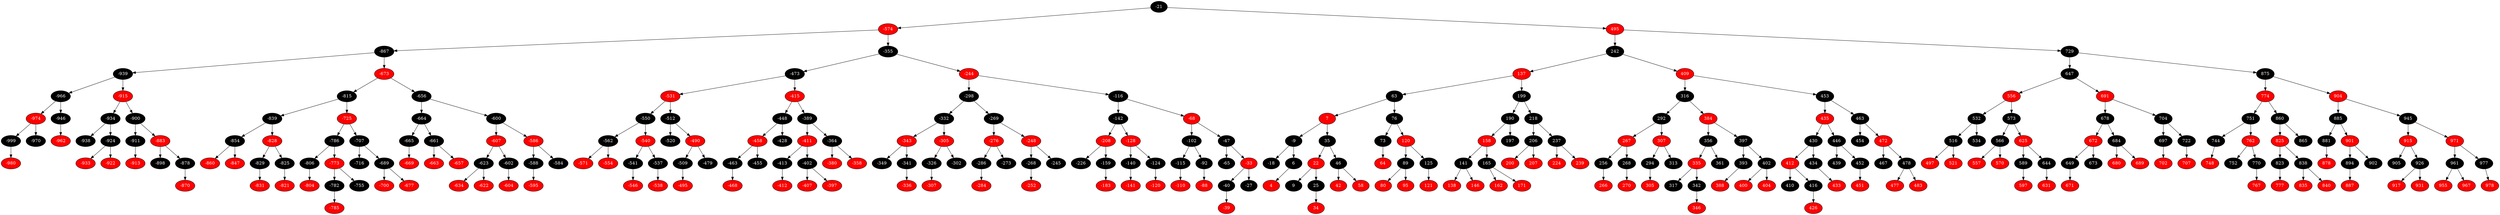 digraph RBTREE {
graph [class="1620658951"];
n200785 [label = "-785", style=filled, fontcolor = white, fillcolor = RED];
n200039 [label = "-39", style=filled, fontcolor = white, fillcolor = RED];
n100034 [label = "34", style=filled, fontcolor = white, fillcolor = RED];
n100346 [label = "346", style=filled, fontcolor = white, fillcolor = RED];
n100426 [label = "426", style=filled, fontcolor = white, fillcolor = RED];
n200870 [label = "-870", style=filled, fontcolor = white, fillcolor = RED];
n200831 [label = "-831", style=filled, fontcolor = white, fillcolor = RED];
n200821 [label = "-821", style=filled, fontcolor = white, fillcolor = RED];
n200804 [label = "-804", style=filled, fontcolor = white, fillcolor = RED];
n200782 [label = "-782", style=filled, fontcolor = white, fillcolor = BLACK];
n200782 -> n200785;
n200755 [label = "-755", style=filled, fontcolor = white, fillcolor = BLACK];
n200700 [label = "-700", style=filled, fontcolor = white, fillcolor = RED];
n200677 [label = "-677", style=filled, fontcolor = white, fillcolor = RED];
n200634 [label = "-634", style=filled, fontcolor = white, fillcolor = RED];
n200622 [label = "-622", style=filled, fontcolor = white, fillcolor = RED];
n200604 [label = "-604", style=filled, fontcolor = white, fillcolor = RED];
n200595 [label = "-595", style=filled, fontcolor = white, fillcolor = RED];
n200546 [label = "-546", style=filled, fontcolor = white, fillcolor = RED];
n200538 [label = "-538", style=filled, fontcolor = white, fillcolor = RED];
n200495 [label = "-495", style=filled, fontcolor = white, fillcolor = RED];
n200468 [label = "-468", style=filled, fontcolor = white, fillcolor = RED];
n200412 [label = "-412", style=filled, fontcolor = white, fillcolor = RED];
n200407 [label = "-407", style=filled, fontcolor = white, fillcolor = RED];
n200397 [label = "-397", style=filled, fontcolor = white, fillcolor = RED];
n200336 [label = "-336", style=filled, fontcolor = white, fillcolor = RED];
n200307 [label = "-307", style=filled, fontcolor = white, fillcolor = RED];
n200284 [label = "-284", style=filled, fontcolor = white, fillcolor = RED];
n200252 [label = "-252", style=filled, fontcolor = white, fillcolor = RED];
n200183 [label = "-183", style=filled, fontcolor = white, fillcolor = RED];
n200141 [label = "-141", style=filled, fontcolor = white, fillcolor = RED];
n200120 [label = "-120", style=filled, fontcolor = white, fillcolor = RED];
n200110 [label = "-110", style=filled, fontcolor = white, fillcolor = RED];
n200088 [label = "-88", style=filled, fontcolor = white, fillcolor = RED];
n200040 [label = "-40", style=filled, fontcolor = white, fillcolor = BLACK];
n200040 -> n200039;
n200027 [label = "-27", style=filled, fontcolor = white, fillcolor = BLACK];
n100004 [label = "4", style=filled, fontcolor = white, fillcolor = RED];
n100009 [label = "9", style=filled, fontcolor = white, fillcolor = BLACK];
n100025 [label = "25", style=filled, fontcolor = white, fillcolor = BLACK];
n100025 -> n100034;
n100042 [label = "42", style=filled, fontcolor = white, fillcolor = RED];
n100058 [label = "58", style=filled, fontcolor = white, fillcolor = RED];
n100080 [label = "80", style=filled, fontcolor = white, fillcolor = RED];
n100095 [label = "95", style=filled, fontcolor = white, fillcolor = RED];
n100121 [label = "121", style=filled, fontcolor = white, fillcolor = RED];
n100138 [label = "138", style=filled, fontcolor = white, fillcolor = RED];
n100146 [label = "146", style=filled, fontcolor = white, fillcolor = RED];
n100162 [label = "162", style=filled, fontcolor = white, fillcolor = RED];
n100171 [label = "171", style=filled, fontcolor = white, fillcolor = RED];
n100266 [label = "266", style=filled, fontcolor = white, fillcolor = RED];
n100270 [label = "270", style=filled, fontcolor = white, fillcolor = RED];
n100305 [label = "305", style=filled, fontcolor = white, fillcolor = RED];
n100317 [label = "317", style=filled, fontcolor = white, fillcolor = BLACK];
n100342 [label = "342", style=filled, fontcolor = white, fillcolor = BLACK];
n100342 -> n100346;
n100388 [label = "388", style=filled, fontcolor = white, fillcolor = RED];
n100400 [label = "400", style=filled, fontcolor = white, fillcolor = RED];
n100404 [label = "404", style=filled, fontcolor = white, fillcolor = RED];
n100410 [label = "410", style=filled, fontcolor = white, fillcolor = BLACK];
n100416 [label = "416", style=filled, fontcolor = white, fillcolor = BLACK];
n100416 -> n100426;
n100433 [label = "433", style=filled, fontcolor = white, fillcolor = RED];
n100451 [label = "451", style=filled, fontcolor = white, fillcolor = RED];
n100477 [label = "477", style=filled, fontcolor = white, fillcolor = RED];
n100483 [label = "483", style=filled, fontcolor = white, fillcolor = RED];
n100597 [label = "597", style=filled, fontcolor = white, fillcolor = RED];
n100631 [label = "631", style=filled, fontcolor = white, fillcolor = RED];
n100671 [label = "671", style=filled, fontcolor = white, fillcolor = RED];
n100767 [label = "767", style=filled, fontcolor = white, fillcolor = RED];
n100777 [label = "777", style=filled, fontcolor = white, fillcolor = RED];
n100835 [label = "835", style=filled, fontcolor = white, fillcolor = RED];
n100840 [label = "840", style=filled, fontcolor = white, fillcolor = RED];
n100887 [label = "887", style=filled, fontcolor = white, fillcolor = RED];
n100917 [label = "917", style=filled, fontcolor = white, fillcolor = RED];
n100931 [label = "931", style=filled, fontcolor = white, fillcolor = RED];
n100955 [label = "955", style=filled, fontcolor = white, fillcolor = RED];
n100967 [label = "967", style=filled, fontcolor = white, fillcolor = RED];
n100978 [label = "978", style=filled, fontcolor = white, fillcolor = RED];
n200980 [label = "-980", style=filled, fontcolor = white, fillcolor = RED];
n200933 [label = "-933", style=filled, fontcolor = white, fillcolor = RED];
n200922 [label = "-922", style=filled, fontcolor = white, fillcolor = RED];
n200913 [label = "-913", style=filled, fontcolor = white, fillcolor = RED];
n200898 [label = "-898", style=filled, fontcolor = white, fillcolor = BLACK];
n200878 [label = "-878", style=filled, fontcolor = white, fillcolor = BLACK];
n200878 -> n200870;
n200860 [label = "-860", style=filled, fontcolor = white, fillcolor = RED];
n200847 [label = "-847", style=filled, fontcolor = white, fillcolor = RED];
n200829 [label = "-829", style=filled, fontcolor = white, fillcolor = BLACK];
n200829 -> n200831;
n200825 [label = "-825", style=filled, fontcolor = white, fillcolor = BLACK];
n200825 -> n200821;
n200806 [label = "-806", style=filled, fontcolor = white, fillcolor = BLACK];
n200806 -> n200804;
n200773 [label = "-773", style=filled, fontcolor = white, fillcolor = RED];
n200773 -> n200782;
n200773 -> n200755;
n200716 [label = "-716", style=filled, fontcolor = white, fillcolor = BLACK];
n200689 [label = "-689", style=filled, fontcolor = white, fillcolor = BLACK];
n200689 -> n200700;
n200689 -> n200677;
n200669 [label = "-669", style=filled, fontcolor = white, fillcolor = RED];
n200663 [label = "-663", style=filled, fontcolor = white, fillcolor = RED];
n200657 [label = "-657", style=filled, fontcolor = white, fillcolor = RED];
n200623 [label = "-623", style=filled, fontcolor = white, fillcolor = BLACK];
n200623 -> n200634;
n200623 -> n200622;
n200602 [label = "-602", style=filled, fontcolor = white, fillcolor = BLACK];
n200602 -> n200604;
n200588 [label = "-588", style=filled, fontcolor = white, fillcolor = BLACK];
n200588 -> n200595;
n200584 [label = "-584", style=filled, fontcolor = white, fillcolor = BLACK];
n200571 [label = "-571", style=filled, fontcolor = white, fillcolor = RED];
n200554 [label = "-554", style=filled, fontcolor = white, fillcolor = RED];
n200541 [label = "-541", style=filled, fontcolor = white, fillcolor = BLACK];
n200541 -> n200546;
n200537 [label = "-537", style=filled, fontcolor = white, fillcolor = BLACK];
n200537 -> n200538;
n200509 [label = "-509", style=filled, fontcolor = white, fillcolor = BLACK];
n200509 -> n200495;
n200479 [label = "-479", style=filled, fontcolor = white, fillcolor = BLACK];
n200463 [label = "-463", style=filled, fontcolor = white, fillcolor = BLACK];
n200463 -> n200468;
n200455 [label = "-455", style=filled, fontcolor = white, fillcolor = BLACK];
n200413 [label = "-413", style=filled, fontcolor = white, fillcolor = BLACK];
n200413 -> n200412;
n200402 [label = "-402", style=filled, fontcolor = white, fillcolor = BLACK];
n200402 -> n200407;
n200402 -> n200397;
n200380 [label = "-380", style=filled, fontcolor = white, fillcolor = RED];
n200358 [label = "-358", style=filled, fontcolor = white, fillcolor = RED];
n200349 [label = "-349", style=filled, fontcolor = white, fillcolor = BLACK];
n200341 [label = "-341", style=filled, fontcolor = white, fillcolor = BLACK];
n200341 -> n200336;
n200326 [label = "-326", style=filled, fontcolor = white, fillcolor = BLACK];
n200326 -> n200307;
n200302 [label = "-302", style=filled, fontcolor = white, fillcolor = BLACK];
n200286 [label = "-286", style=filled, fontcolor = white, fillcolor = BLACK];
n200286 -> n200284;
n200273 [label = "-273", style=filled, fontcolor = white, fillcolor = BLACK];
n200268 [label = "-268", style=filled, fontcolor = white, fillcolor = BLACK];
n200268 -> n200252;
n200245 [label = "-245", style=filled, fontcolor = white, fillcolor = BLACK];
n200226 [label = "-226", style=filled, fontcolor = white, fillcolor = BLACK];
n200159 [label = "-159", style=filled, fontcolor = white, fillcolor = BLACK];
n200159 -> n200183;
n200140 [label = "-140", style=filled, fontcolor = white, fillcolor = BLACK];
n200140 -> n200141;
n200124 [label = "-124", style=filled, fontcolor = white, fillcolor = BLACK];
n200124 -> n200120;
n200115 [label = "-115", style=filled, fontcolor = white, fillcolor = BLACK];
n200115 -> n200110;
n200092 [label = "-92", style=filled, fontcolor = white, fillcolor = BLACK];
n200092 -> n200088;
n200065 [label = "-65", style=filled, fontcolor = white, fillcolor = BLACK];
n200033 [label = "-33", style=filled, fontcolor = white, fillcolor = RED];
n200033 -> n200040;
n200033 -> n200027;
n200018 [label = "-18", style=filled, fontcolor = white, fillcolor = BLACK];
n100006 [label = "6", style=filled, fontcolor = white, fillcolor = BLACK];
n100006 -> n100004;
n100022 [label = "22", style=filled, fontcolor = white, fillcolor = RED];
n100022 -> n100009;
n100022 -> n100025;
n100046 [label = "46", style=filled, fontcolor = white, fillcolor = BLACK];
n100046 -> n100042;
n100046 -> n100058;
n100064 [label = "64", style=filled, fontcolor = white, fillcolor = RED];
n100089 [label = "89", style=filled, fontcolor = white, fillcolor = BLACK];
n100089 -> n100080;
n100089 -> n100095;
n100125 [label = "125", style=filled, fontcolor = white, fillcolor = BLACK];
n100125 -> n100121;
n100141 [label = "141", style=filled, fontcolor = white, fillcolor = BLACK];
n100141 -> n100138;
n100141 -> n100146;
n100165 [label = "165", style=filled, fontcolor = white, fillcolor = BLACK];
n100165 -> n100162;
n100165 -> n100171;
n100200 [label = "200", style=filled, fontcolor = white, fillcolor = RED];
n100207 [label = "207", style=filled, fontcolor = white, fillcolor = RED];
n100224 [label = "224", style=filled, fontcolor = white, fillcolor = RED];
n100239 [label = "239", style=filled, fontcolor = white, fillcolor = RED];
n100256 [label = "256", style=filled, fontcolor = white, fillcolor = BLACK];
n100256 -> n100266;
n100268 [label = "268", style=filled, fontcolor = white, fillcolor = BLACK];
n100268 -> n100270;
n100294 [label = "294", style=filled, fontcolor = white, fillcolor = BLACK];
n100294 -> n100305;
n100313 [label = "313", style=filled, fontcolor = white, fillcolor = BLACK];
n100335 [label = "335", style=filled, fontcolor = white, fillcolor = RED];
n100335 -> n100317;
n100335 -> n100342;
n100361 [label = "361", style=filled, fontcolor = white, fillcolor = BLACK];
n100393 [label = "393", style=filled, fontcolor = white, fillcolor = BLACK];
n100393 -> n100388;
n100402 [label = "402", style=filled, fontcolor = white, fillcolor = BLACK];
n100402 -> n100400;
n100402 -> n100404;
n100412 [label = "412", style=filled, fontcolor = white, fillcolor = RED];
n100412 -> n100410;
n100412 -> n100416;
n100434 [label = "434", style=filled, fontcolor = white, fillcolor = BLACK];
n100434 -> n100433;
n100439 [label = "439", style=filled, fontcolor = white, fillcolor = BLACK];
n100452 [label = "452", style=filled, fontcolor = white, fillcolor = BLACK];
n100452 -> n100451;
n100467 [label = "467", style=filled, fontcolor = white, fillcolor = BLACK];
n100478 [label = "478", style=filled, fontcolor = white, fillcolor = BLACK];
n100478 -> n100477;
n100478 -> n100483;
n100497 [label = "497", style=filled, fontcolor = white, fillcolor = RED];
n100521 [label = "521", style=filled, fontcolor = white, fillcolor = RED];
n100557 [label = "557", style=filled, fontcolor = white, fillcolor = RED];
n100570 [label = "570", style=filled, fontcolor = white, fillcolor = RED];
n100589 [label = "589", style=filled, fontcolor = white, fillcolor = BLACK];
n100589 -> n100597;
n100644 [label = "644", style=filled, fontcolor = white, fillcolor = BLACK];
n100644 -> n100631;
n100649 [label = "649", style=filled, fontcolor = white, fillcolor = BLACK];
n100649 -> n100671;
n100673 [label = "673", style=filled, fontcolor = white, fillcolor = BLACK];
n100680 [label = "680", style=filled, fontcolor = white, fillcolor = RED];
n100689 [label = "689", style=filled, fontcolor = white, fillcolor = RED];
n100702 [label = "702", style=filled, fontcolor = white, fillcolor = RED];
n100707 [label = "707", style=filled, fontcolor = white, fillcolor = RED];
n100748 [label = "748", style=filled, fontcolor = white, fillcolor = RED];
n100752 [label = "752", style=filled, fontcolor = white, fillcolor = BLACK];
n100770 [label = "770", style=filled, fontcolor = white, fillcolor = BLACK];
n100770 -> n100767;
n100823 [label = "823", style=filled, fontcolor = white, fillcolor = BLACK];
n100823 -> n100777;
n100838 [label = "838", style=filled, fontcolor = white, fillcolor = BLACK];
n100838 -> n100835;
n100838 -> n100840;
n100878 [label = "878", style=filled, fontcolor = white, fillcolor = RED];
n100894 [label = "894", style=filled, fontcolor = white, fillcolor = BLACK];
n100894 -> n100887;
n100902 [label = "902", style=filled, fontcolor = white, fillcolor = BLACK];
n100905 [label = "905", style=filled, fontcolor = white, fillcolor = BLACK];
n100926 [label = "926", style=filled, fontcolor = white, fillcolor = BLACK];
n100926 -> n100917;
n100926 -> n100931;
n100961 [label = "961", style=filled, fontcolor = white, fillcolor = BLACK];
n100961 -> n100955;
n100961 -> n100967;
n100977 [label = "977", style=filled, fontcolor = white, fillcolor = BLACK];
n100977 -> n100978;
n200999 [label = "-999", style=filled, fontcolor = white, fillcolor = BLACK];
n200999 -> n200980;
n200970 [label = "-970", style=filled, fontcolor = white, fillcolor = BLACK];
n200962 [label = "-962", style=filled, fontcolor = white, fillcolor = RED];
n200938 [label = "-938", style=filled, fontcolor = white, fillcolor = BLACK];
n200924 [label = "-924", style=filled, fontcolor = white, fillcolor = BLACK];
n200924 -> n200933;
n200924 -> n200922;
n200911 [label = "-911", style=filled, fontcolor = white, fillcolor = BLACK];
n200911 -> n200913;
n200883 [label = "-883", style=filled, fontcolor = white, fillcolor = RED];
n200883 -> n200898;
n200883 -> n200878;
n200854 [label = "-854", style=filled, fontcolor = white, fillcolor = BLACK];
n200854 -> n200860;
n200854 -> n200847;
n200828 [label = "-828", style=filled, fontcolor = white, fillcolor = RED];
n200828 -> n200829;
n200828 -> n200825;
n200786 [label = "-786", style=filled, fontcolor = white, fillcolor = BLACK];
n200786 -> n200806;
n200786 -> n200773;
n200707 [label = "-707", style=filled, fontcolor = white, fillcolor = BLACK];
n200707 -> n200716;
n200707 -> n200689;
n200665 [label = "-665", style=filled, fontcolor = white, fillcolor = BLACK];
n200665 -> n200669;
n200661 [label = "-661", style=filled, fontcolor = white, fillcolor = BLACK];
n200661 -> n200663;
n200661 -> n200657;
n200607 [label = "-607", style=filled, fontcolor = white, fillcolor = RED];
n200607 -> n200623;
n200607 -> n200602;
n200586 [label = "-586", style=filled, fontcolor = white, fillcolor = RED];
n200586 -> n200588;
n200586 -> n200584;
n200562 [label = "-562", style=filled, fontcolor = white, fillcolor = BLACK];
n200562 -> n200571;
n200562 -> n200554;
n200540 [label = "-540", style=filled, fontcolor = white, fillcolor = RED];
n200540 -> n200541;
n200540 -> n200537;
n200520 [label = "-520", style=filled, fontcolor = white, fillcolor = BLACK];
n200490 [label = "-490", style=filled, fontcolor = white, fillcolor = RED];
n200490 -> n200509;
n200490 -> n200479;
n200458 [label = "-458", style=filled, fontcolor = white, fillcolor = RED];
n200458 -> n200463;
n200458 -> n200455;
n200428 [label = "-428", style=filled, fontcolor = white, fillcolor = BLACK];
n200411 [label = "-411", style=filled, fontcolor = white, fillcolor = RED];
n200411 -> n200413;
n200411 -> n200402;
n200364 [label = "-364", style=filled, fontcolor = white, fillcolor = BLACK];
n200364 -> n200380;
n200364 -> n200358;
n200343 [label = "-343", style=filled, fontcolor = white, fillcolor = RED];
n200343 -> n200349;
n200343 -> n200341;
n200305 [label = "-305", style=filled, fontcolor = white, fillcolor = RED];
n200305 -> n200326;
n200305 -> n200302;
n200276 [label = "-276", style=filled, fontcolor = white, fillcolor = RED];
n200276 -> n200286;
n200276 -> n200273;
n200248 [label = "-248", style=filled, fontcolor = white, fillcolor = RED];
n200248 -> n200268;
n200248 -> n200245;
n200208 [label = "-208", style=filled, fontcolor = white, fillcolor = RED];
n200208 -> n200226;
n200208 -> n200159;
n200128 [label = "-128", style=filled, fontcolor = white, fillcolor = RED];
n200128 -> n200140;
n200128 -> n200124;
n200102 [label = "-102", style=filled, fontcolor = white, fillcolor = BLACK];
n200102 -> n200115;
n200102 -> n200092;
n200047 [label = "-47", style=filled, fontcolor = white, fillcolor = BLACK];
n200047 -> n200065;
n200047 -> n200033;
n200009 [label = "-9", style=filled, fontcolor = white, fillcolor = BLACK];
n200009 -> n200018;
n200009 -> n100006;
n100035 [label = "35", style=filled, fontcolor = white, fillcolor = BLACK];
n100035 -> n100022;
n100035 -> n100046;
n100073 [label = "73", style=filled, fontcolor = white, fillcolor = BLACK];
n100073 -> n100064;
n100120 [label = "120", style=filled, fontcolor = white, fillcolor = RED];
n100120 -> n100089;
n100120 -> n100125;
n100158 [label = "158", style=filled, fontcolor = white, fillcolor = RED];
n100158 -> n100141;
n100158 -> n100165;
n100197 [label = "197", style=filled, fontcolor = white, fillcolor = BLACK];
n100206 [label = "206", style=filled, fontcolor = white, fillcolor = BLACK];
n100206 -> n100200;
n100206 -> n100207;
n100237 [label = "237", style=filled, fontcolor = white, fillcolor = BLACK];
n100237 -> n100224;
n100237 -> n100239;
n100267 [label = "267", style=filled, fontcolor = white, fillcolor = RED];
n100267 -> n100256;
n100267 -> n100268;
n100307 [label = "307", style=filled, fontcolor = white, fillcolor = RED];
n100307 -> n100294;
n100307 -> n100313;
n100356 [label = "356", style=filled, fontcolor = white, fillcolor = BLACK];
n100356 -> n100335;
n100356 -> n100361;
n100397 [label = "397", style=filled, fontcolor = white, fillcolor = BLACK];
n100397 -> n100393;
n100397 -> n100402;
n100430 [label = "430", style=filled, fontcolor = white, fillcolor = BLACK];
n100430 -> n100412;
n100430 -> n100434;
n100446 [label = "446", style=filled, fontcolor = white, fillcolor = BLACK];
n100446 -> n100439;
n100446 -> n100452;
n100454 [label = "454", style=filled, fontcolor = white, fillcolor = BLACK];
n100472 [label = "472", style=filled, fontcolor = white, fillcolor = RED];
n100472 -> n100467;
n100472 -> n100478;
n100516 [label = "516", style=filled, fontcolor = white, fillcolor = BLACK];
n100516 -> n100497;
n100516 -> n100521;
n100534 [label = "534", style=filled, fontcolor = white, fillcolor = BLACK];
n100566 [label = "566", style=filled, fontcolor = white, fillcolor = BLACK];
n100566 -> n100557;
n100566 -> n100570;
n100625 [label = "625", style=filled, fontcolor = white, fillcolor = RED];
n100625 -> n100589;
n100625 -> n100644;
n100672 [label = "672", style=filled, fontcolor = white, fillcolor = RED];
n100672 -> n100649;
n100672 -> n100673;
n100684 [label = "684", style=filled, fontcolor = white, fillcolor = BLACK];
n100684 -> n100680;
n100684 -> n100689;
n100697 [label = "697", style=filled, fontcolor = white, fillcolor = BLACK];
n100697 -> n100702;
n100722 [label = "722", style=filled, fontcolor = white, fillcolor = BLACK];
n100722 -> n100707;
n100744 [label = "744", style=filled, fontcolor = white, fillcolor = BLACK];
n100744 -> n100748;
n100762 [label = "762", style=filled, fontcolor = white, fillcolor = RED];
n100762 -> n100752;
n100762 -> n100770;
n100825 [label = "825", style=filled, fontcolor = white, fillcolor = RED];
n100825 -> n100823;
n100825 -> n100838;
n100865 [label = "865", style=filled, fontcolor = white, fillcolor = BLACK];
n100881 [label = "881", style=filled, fontcolor = white, fillcolor = BLACK];
n100881 -> n100878;
n100901 [label = "901", style=filled, fontcolor = white, fillcolor = RED];
n100901 -> n100894;
n100901 -> n100902;
n100915 [label = "915", style=filled, fontcolor = white, fillcolor = RED];
n100915 -> n100905;
n100915 -> n100926;
n100971 [label = "971", style=filled, fontcolor = white, fillcolor = RED];
n100971 -> n100961;
n100971 -> n100977;
n200974 [label = "-974", style=filled, fontcolor = white, fillcolor = RED];
n200974 -> n200999;
n200974 -> n200970;
n200946 [label = "-946", style=filled, fontcolor = white, fillcolor = BLACK];
n200946 -> n200962;
n200934 [label = "-934", style=filled, fontcolor = white, fillcolor = BLACK];
n200934 -> n200938;
n200934 -> n200924;
n200900 [label = "-900", style=filled, fontcolor = white, fillcolor = BLACK];
n200900 -> n200911;
n200900 -> n200883;
n200839 [label = "-839", style=filled, fontcolor = white, fillcolor = BLACK];
n200839 -> n200854;
n200839 -> n200828;
n200725 [label = "-725", style=filled, fontcolor = white, fillcolor = RED];
n200725 -> n200786;
n200725 -> n200707;
n200664 [label = "-664", style=filled, fontcolor = white, fillcolor = BLACK];
n200664 -> n200665;
n200664 -> n200661;
n200600 [label = "-600", style=filled, fontcolor = white, fillcolor = BLACK];
n200600 -> n200607;
n200600 -> n200586;
n200550 [label = "-550", style=filled, fontcolor = white, fillcolor = BLACK];
n200550 -> n200562;
n200550 -> n200540;
n200512 [label = "-512", style=filled, fontcolor = white, fillcolor = BLACK];
n200512 -> n200520;
n200512 -> n200490;
n200448 [label = "-448", style=filled, fontcolor = white, fillcolor = BLACK];
n200448 -> n200458;
n200448 -> n200428;
n200389 [label = "-389", style=filled, fontcolor = white, fillcolor = BLACK];
n200389 -> n200411;
n200389 -> n200364;
n200332 [label = "-332", style=filled, fontcolor = white, fillcolor = BLACK];
n200332 -> n200343;
n200332 -> n200305;
n200269 [label = "-269", style=filled, fontcolor = white, fillcolor = BLACK];
n200269 -> n200276;
n200269 -> n200248;
n200142 [label = "-142", style=filled, fontcolor = white, fillcolor = BLACK];
n200142 -> n200208;
n200142 -> n200128;
n200068 [label = "-68", style=filled, fontcolor = white, fillcolor = RED];
n200068 -> n200102;
n200068 -> n200047;
n100007 [label = "7", style=filled, fontcolor = white, fillcolor = RED];
n100007 -> n200009;
n100007 -> n100035;
n100076 [label = "76", style=filled, fontcolor = white, fillcolor = BLACK];
n100076 -> n100073;
n100076 -> n100120;
n100190 [label = "190", style=filled, fontcolor = white, fillcolor = BLACK];
n100190 -> n100158;
n100190 -> n100197;
n100218 [label = "218", style=filled, fontcolor = white, fillcolor = BLACK];
n100218 -> n100206;
n100218 -> n100237;
n100292 [label = "292", style=filled, fontcolor = white, fillcolor = BLACK];
n100292 -> n100267;
n100292 -> n100307;
n100384 [label = "384", style=filled, fontcolor = white, fillcolor = RED];
n100384 -> n100356;
n100384 -> n100397;
n100435 [label = "435", style=filled, fontcolor = white, fillcolor = RED];
n100435 -> n100430;
n100435 -> n100446;
n100463 [label = "463", style=filled, fontcolor = white, fillcolor = BLACK];
n100463 -> n100454;
n100463 -> n100472;
n100532 [label = "532", style=filled, fontcolor = white, fillcolor = BLACK];
n100532 -> n100516;
n100532 -> n100534;
n100573 [label = "573", style=filled, fontcolor = white, fillcolor = BLACK];
n100573 -> n100566;
n100573 -> n100625;
n100678 [label = "678", style=filled, fontcolor = white, fillcolor = BLACK];
n100678 -> n100672;
n100678 -> n100684;
n100704 [label = "704", style=filled, fontcolor = white, fillcolor = BLACK];
n100704 -> n100697;
n100704 -> n100722;
n100751 [label = "751", style=filled, fontcolor = white, fillcolor = BLACK];
n100751 -> n100744;
n100751 -> n100762;
n100860 [label = "860", style=filled, fontcolor = white, fillcolor = BLACK];
n100860 -> n100825;
n100860 -> n100865;
n100885 [label = "885", style=filled, fontcolor = white, fillcolor = BLACK];
n100885 -> n100881;
n100885 -> n100901;
n100945 [label = "945", style=filled, fontcolor = white, fillcolor = BLACK];
n100945 -> n100915;
n100945 -> n100971;
n200966 [label = "-966", style=filled, fontcolor = white, fillcolor = BLACK];
n200966 -> n200974;
n200966 -> n200946;
n200915 [label = "-915", style=filled, fontcolor = white, fillcolor = RED];
n200915 -> n200934;
n200915 -> n200900;
n200815 [label = "-815", style=filled, fontcolor = white, fillcolor = BLACK];
n200815 -> n200839;
n200815 -> n200725;
n200656 [label = "-656", style=filled, fontcolor = white, fillcolor = BLACK];
n200656 -> n200664;
n200656 -> n200600;
n200531 [label = "-531", style=filled, fontcolor = white, fillcolor = RED];
n200531 -> n200550;
n200531 -> n200512;
n200415 [label = "-415", style=filled, fontcolor = white, fillcolor = RED];
n200415 -> n200448;
n200415 -> n200389;
n200298 [label = "-298", style=filled, fontcolor = white, fillcolor = BLACK];
n200298 -> n200332;
n200298 -> n200269;
n200116 [label = "-116", style=filled, fontcolor = white, fillcolor = BLACK];
n200116 -> n200142;
n200116 -> n200068;
n100063 [label = "63", style=filled, fontcolor = white, fillcolor = BLACK];
n100063 -> n100007;
n100063 -> n100076;
n100199 [label = "199", style=filled, fontcolor = white, fillcolor = BLACK];
n100199 -> n100190;
n100199 -> n100218;
n100316 [label = "316", style=filled, fontcolor = white, fillcolor = BLACK];
n100316 -> n100292;
n100316 -> n100384;
n100453 [label = "453", style=filled, fontcolor = white, fillcolor = BLACK];
n100453 -> n100435;
n100453 -> n100463;
n100556 [label = "556", style=filled, fontcolor = white, fillcolor = RED];
n100556 -> n100532;
n100556 -> n100573;
n100691 [label = "691", style=filled, fontcolor = white, fillcolor = RED];
n100691 -> n100678;
n100691 -> n100704;
n100774 [label = "774", style=filled, fontcolor = white, fillcolor = RED];
n100774 -> n100751;
n100774 -> n100860;
n100904 [label = "904", style=filled, fontcolor = white, fillcolor = RED];
n100904 -> n100885;
n100904 -> n100945;
n200939 [label = "-939", style=filled, fontcolor = white, fillcolor = BLACK];
n200939 -> n200966;
n200939 -> n200915;
n200673 [label = "-673", style=filled, fontcolor = white, fillcolor = RED];
n200673 -> n200815;
n200673 -> n200656;
n200473 [label = "-473", style=filled, fontcolor = white, fillcolor = BLACK];
n200473 -> n200531;
n200473 -> n200415;
n200244 [label = "-244", style=filled, fontcolor = white, fillcolor = RED];
n200244 -> n200298;
n200244 -> n200116;
n100137 [label = "137", style=filled, fontcolor = white, fillcolor = RED];
n100137 -> n100063;
n100137 -> n100199;
n100409 [label = "409", style=filled, fontcolor = white, fillcolor = RED];
n100409 -> n100316;
n100409 -> n100453;
n100647 [label = "647", style=filled, fontcolor = white, fillcolor = BLACK];
n100647 -> n100556;
n100647 -> n100691;
n100875 [label = "875", style=filled, fontcolor = white, fillcolor = BLACK];
n100875 -> n100774;
n100875 -> n100904;
n200867 [label = "-867", style=filled, fontcolor = white, fillcolor = BLACK];
n200867 -> n200939;
n200867 -> n200673;
n200355 [label = "-355", style=filled, fontcolor = white, fillcolor = BLACK];
n200355 -> n200473;
n200355 -> n200244;
n100242 [label = "242", style=filled, fontcolor = white, fillcolor = BLACK];
n100242 -> n100137;
n100242 -> n100409;
n100729 [label = "729", style=filled, fontcolor = white, fillcolor = BLACK];
n100729 -> n100647;
n100729 -> n100875;
n200574 [label = "-574", style=filled, fontcolor = white, fillcolor = RED];
n200574 -> n200867;
n200574 -> n200355;
n100495 [label = "495", style=filled, fontcolor = white, fillcolor = RED];
n100495 -> n100242;
n100495 -> n100729;
n200021 [label = "-21", style=filled, fontcolor = white, fillcolor = BLACK];
n200021 -> n200574;
n200021 -> n100495;
}